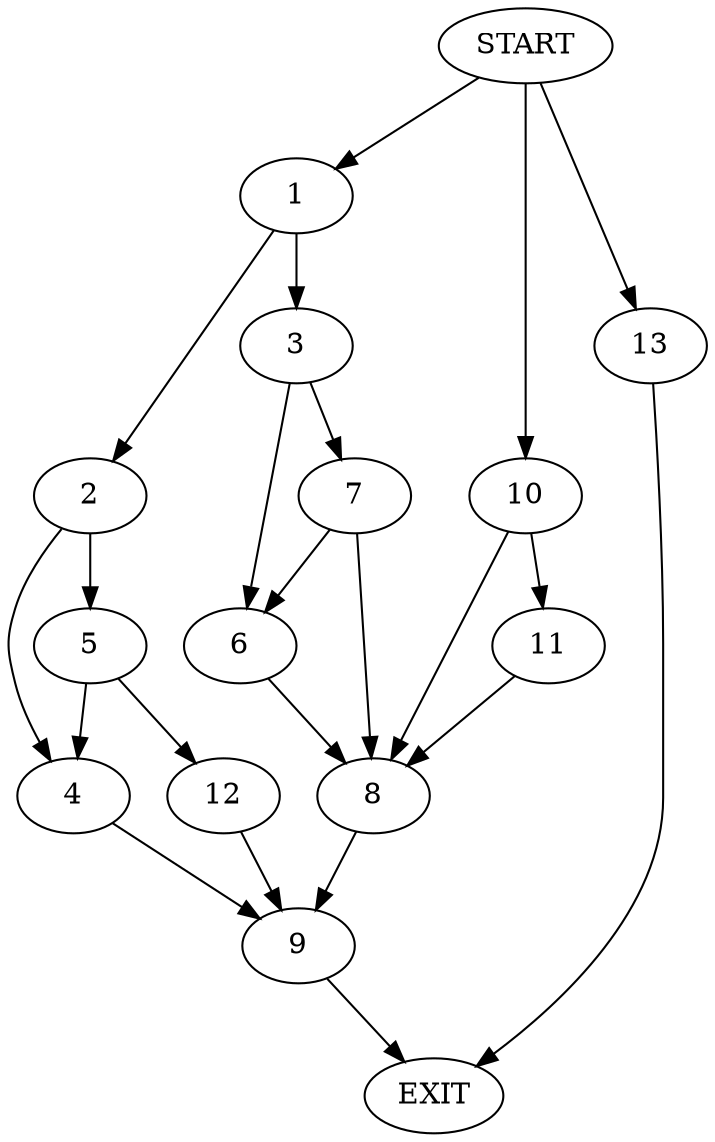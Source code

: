 digraph {
0 [label="START"]
14 [label="EXIT"]
0 -> 1
1 -> 2
1 -> 3
2 -> 4
2 -> 5
3 -> 6
3 -> 7
6 -> 8
7 -> 6
7 -> 8
8 -> 9
0 -> 10
10 -> 8
10 -> 11
11 -> 8
9 -> 14
4 -> 9
5 -> 4
5 -> 12
12 -> 9
0 -> 13
13 -> 14
}
